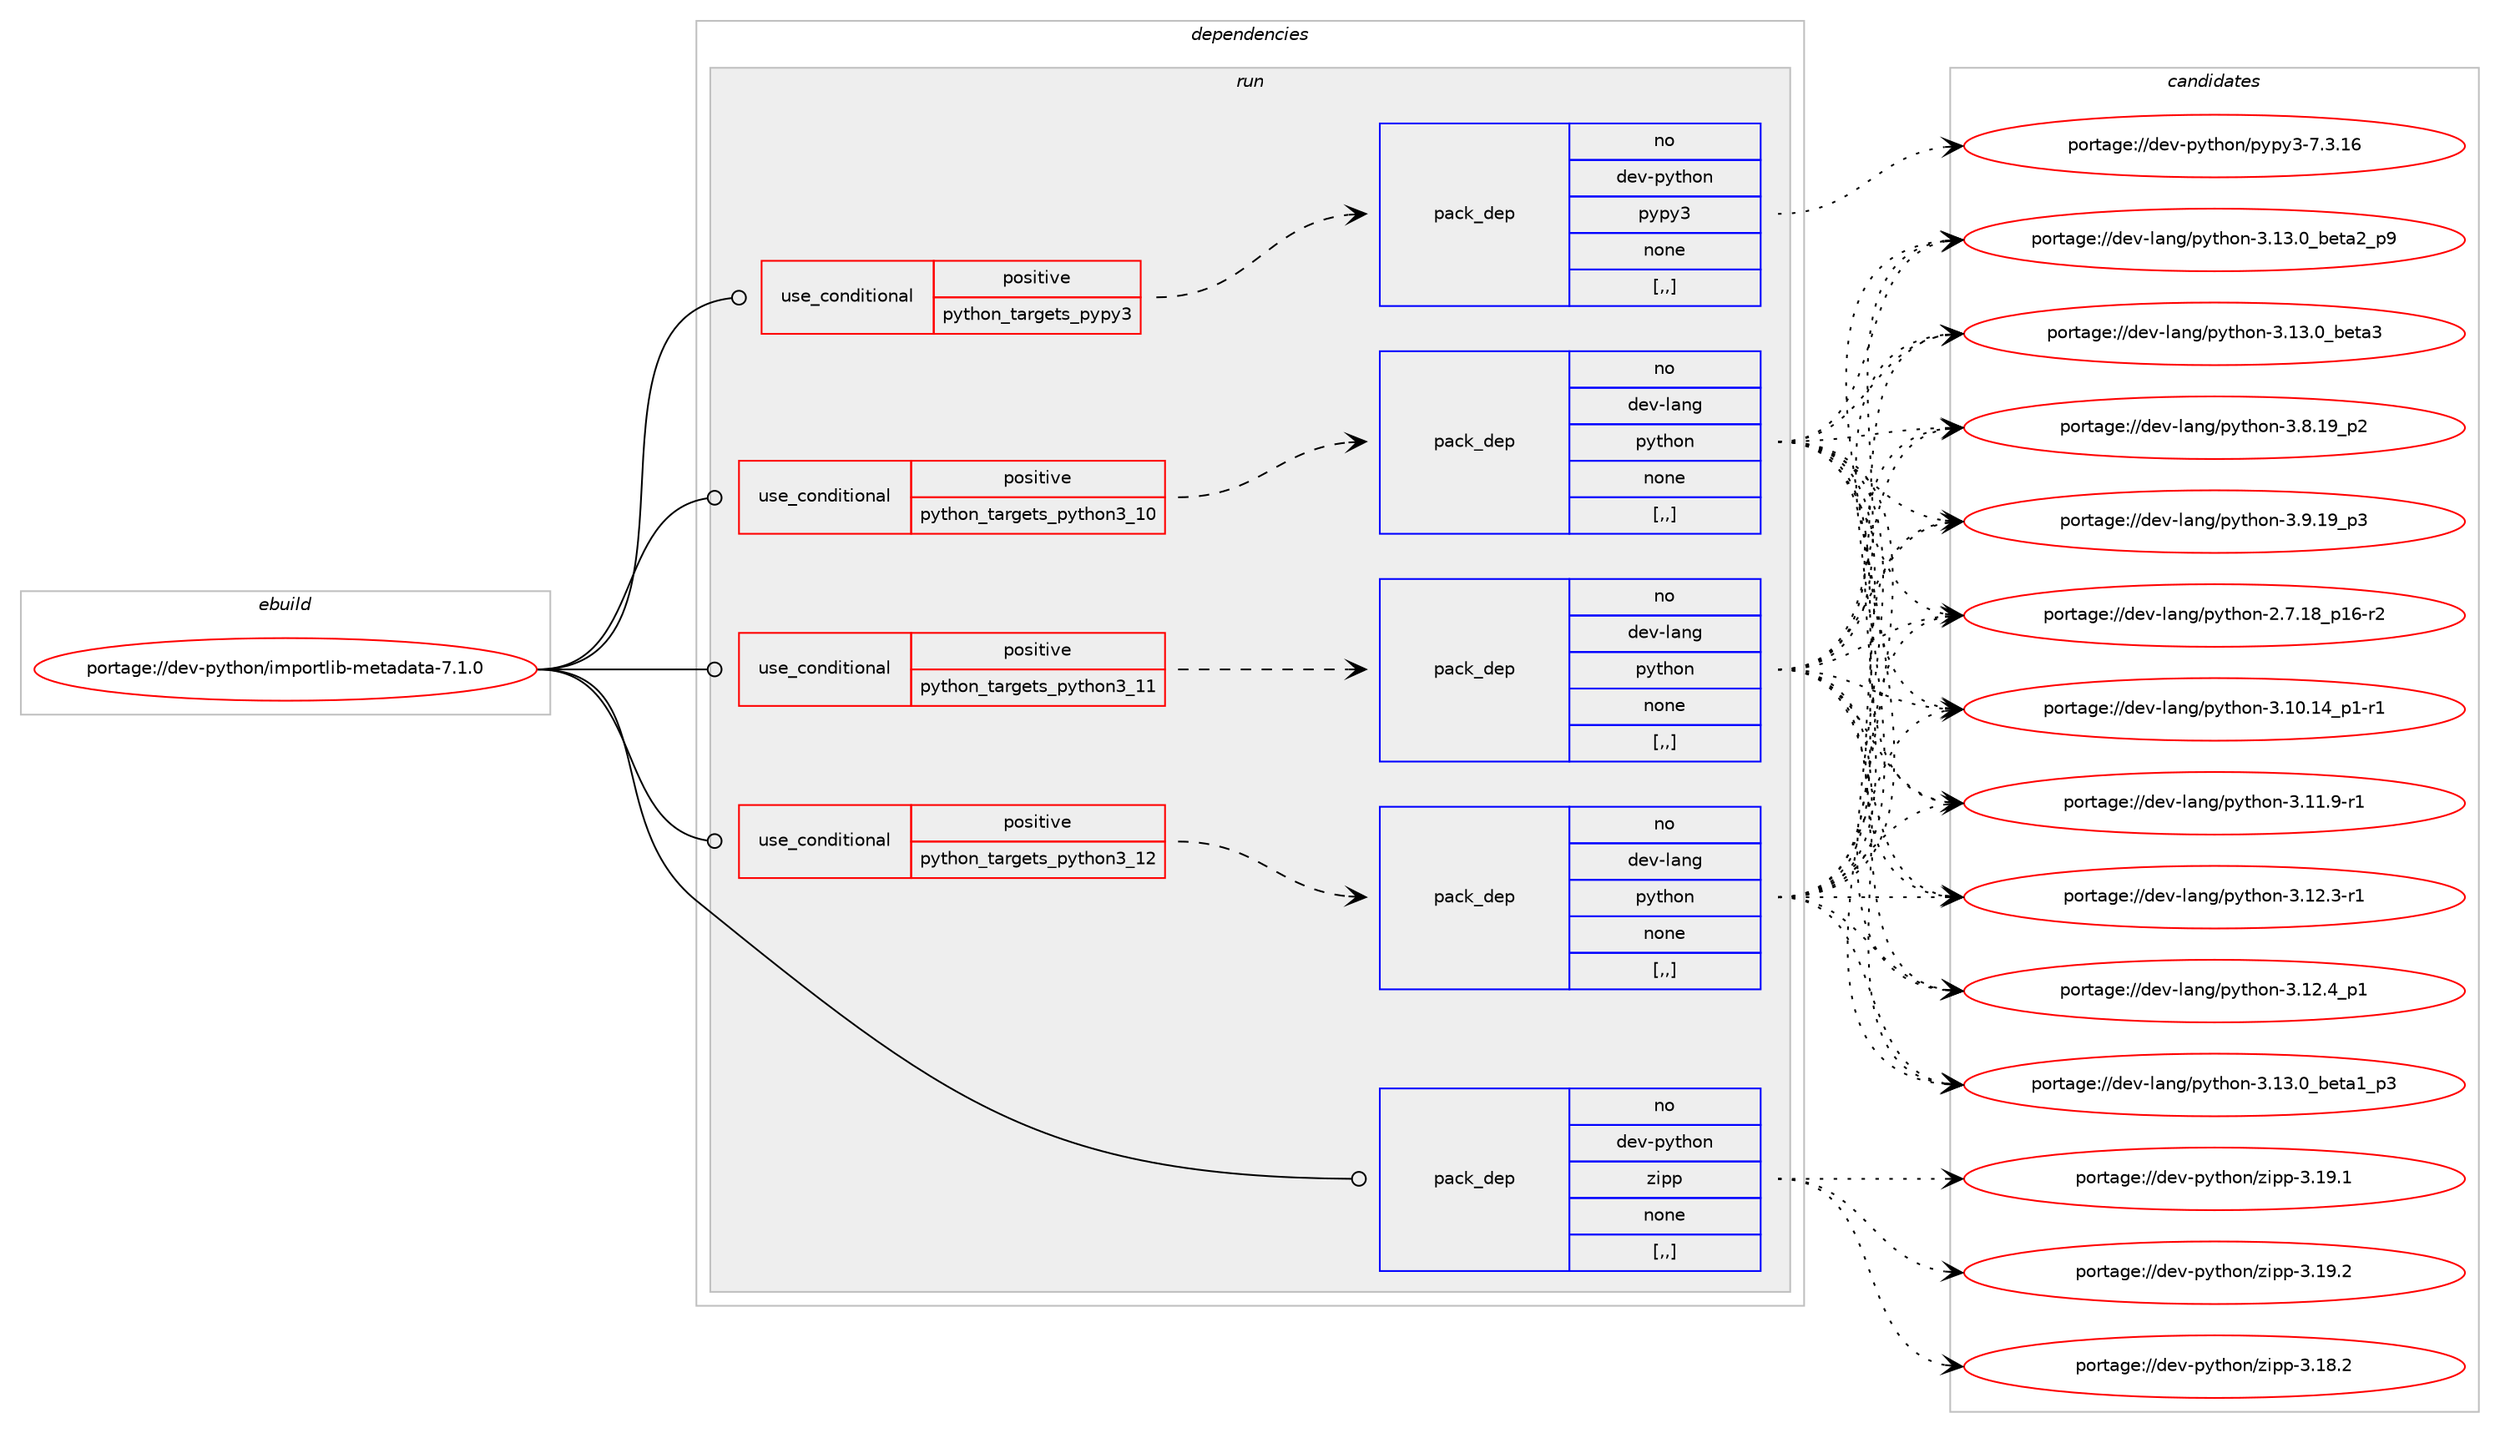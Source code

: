 digraph prolog {

# *************
# Graph options
# *************

newrank=true;
concentrate=true;
compound=true;
graph [rankdir=LR,fontname=Helvetica,fontsize=10,ranksep=1.5];#, ranksep=2.5, nodesep=0.2];
edge  [arrowhead=vee];
node  [fontname=Helvetica,fontsize=10];

# **********
# The ebuild
# **********

subgraph cluster_leftcol {
color=gray;
rank=same;
label=<<i>ebuild</i>>;
id [label="portage://dev-python/importlib-metadata-7.1.0", color=red, width=4, href="../dev-python/importlib-metadata-7.1.0.svg"];
}

# ****************
# The dependencies
# ****************

subgraph cluster_midcol {
color=gray;
label=<<i>dependencies</i>>;
subgraph cluster_compile {
fillcolor="#eeeeee";
style=filled;
label=<<i>compile</i>>;
}
subgraph cluster_compileandrun {
fillcolor="#eeeeee";
style=filled;
label=<<i>compile and run</i>>;
}
subgraph cluster_run {
fillcolor="#eeeeee";
style=filled;
label=<<i>run</i>>;
subgraph cond32648 {
dependency144844 [label=<<TABLE BORDER="0" CELLBORDER="1" CELLSPACING="0" CELLPADDING="4"><TR><TD ROWSPAN="3" CELLPADDING="10">use_conditional</TD></TR><TR><TD>positive</TD></TR><TR><TD>python_targets_pypy3</TD></TR></TABLE>>, shape=none, color=red];
subgraph pack110981 {
dependency144845 [label=<<TABLE BORDER="0" CELLBORDER="1" CELLSPACING="0" CELLPADDING="4" WIDTH="220"><TR><TD ROWSPAN="6" CELLPADDING="30">pack_dep</TD></TR><TR><TD WIDTH="110">no</TD></TR><TR><TD>dev-python</TD></TR><TR><TD>pypy3</TD></TR><TR><TD>none</TD></TR><TR><TD>[,,]</TD></TR></TABLE>>, shape=none, color=blue];
}
dependency144844:e -> dependency144845:w [weight=20,style="dashed",arrowhead="vee"];
}
id:e -> dependency144844:w [weight=20,style="solid",arrowhead="odot"];
subgraph cond32649 {
dependency144846 [label=<<TABLE BORDER="0" CELLBORDER="1" CELLSPACING="0" CELLPADDING="4"><TR><TD ROWSPAN="3" CELLPADDING="10">use_conditional</TD></TR><TR><TD>positive</TD></TR><TR><TD>python_targets_python3_10</TD></TR></TABLE>>, shape=none, color=red];
subgraph pack110982 {
dependency144847 [label=<<TABLE BORDER="0" CELLBORDER="1" CELLSPACING="0" CELLPADDING="4" WIDTH="220"><TR><TD ROWSPAN="6" CELLPADDING="30">pack_dep</TD></TR><TR><TD WIDTH="110">no</TD></TR><TR><TD>dev-lang</TD></TR><TR><TD>python</TD></TR><TR><TD>none</TD></TR><TR><TD>[,,]</TD></TR></TABLE>>, shape=none, color=blue];
}
dependency144846:e -> dependency144847:w [weight=20,style="dashed",arrowhead="vee"];
}
id:e -> dependency144846:w [weight=20,style="solid",arrowhead="odot"];
subgraph cond32650 {
dependency144848 [label=<<TABLE BORDER="0" CELLBORDER="1" CELLSPACING="0" CELLPADDING="4"><TR><TD ROWSPAN="3" CELLPADDING="10">use_conditional</TD></TR><TR><TD>positive</TD></TR><TR><TD>python_targets_python3_11</TD></TR></TABLE>>, shape=none, color=red];
subgraph pack110983 {
dependency144849 [label=<<TABLE BORDER="0" CELLBORDER="1" CELLSPACING="0" CELLPADDING="4" WIDTH="220"><TR><TD ROWSPAN="6" CELLPADDING="30">pack_dep</TD></TR><TR><TD WIDTH="110">no</TD></TR><TR><TD>dev-lang</TD></TR><TR><TD>python</TD></TR><TR><TD>none</TD></TR><TR><TD>[,,]</TD></TR></TABLE>>, shape=none, color=blue];
}
dependency144848:e -> dependency144849:w [weight=20,style="dashed",arrowhead="vee"];
}
id:e -> dependency144848:w [weight=20,style="solid",arrowhead="odot"];
subgraph cond32651 {
dependency144850 [label=<<TABLE BORDER="0" CELLBORDER="1" CELLSPACING="0" CELLPADDING="4"><TR><TD ROWSPAN="3" CELLPADDING="10">use_conditional</TD></TR><TR><TD>positive</TD></TR><TR><TD>python_targets_python3_12</TD></TR></TABLE>>, shape=none, color=red];
subgraph pack110984 {
dependency144851 [label=<<TABLE BORDER="0" CELLBORDER="1" CELLSPACING="0" CELLPADDING="4" WIDTH="220"><TR><TD ROWSPAN="6" CELLPADDING="30">pack_dep</TD></TR><TR><TD WIDTH="110">no</TD></TR><TR><TD>dev-lang</TD></TR><TR><TD>python</TD></TR><TR><TD>none</TD></TR><TR><TD>[,,]</TD></TR></TABLE>>, shape=none, color=blue];
}
dependency144850:e -> dependency144851:w [weight=20,style="dashed",arrowhead="vee"];
}
id:e -> dependency144850:w [weight=20,style="solid",arrowhead="odot"];
subgraph pack110985 {
dependency144852 [label=<<TABLE BORDER="0" CELLBORDER="1" CELLSPACING="0" CELLPADDING="4" WIDTH="220"><TR><TD ROWSPAN="6" CELLPADDING="30">pack_dep</TD></TR><TR><TD WIDTH="110">no</TD></TR><TR><TD>dev-python</TD></TR><TR><TD>zipp</TD></TR><TR><TD>none</TD></TR><TR><TD>[,,]</TD></TR></TABLE>>, shape=none, color=blue];
}
id:e -> dependency144852:w [weight=20,style="solid",arrowhead="odot"];
}
}

# **************
# The candidates
# **************

subgraph cluster_choices {
rank=same;
color=gray;
label=<<i>candidates</i>>;

subgraph choice110981 {
color=black;
nodesep=1;
choice10010111845112121116104111110471121211121215145554651464954 [label="portage://dev-python/pypy3-7.3.16", color=red, width=4,href="../dev-python/pypy3-7.3.16.svg"];
dependency144845:e -> choice10010111845112121116104111110471121211121215145554651464954:w [style=dotted,weight="100"];
}
subgraph choice110982 {
color=black;
nodesep=1;
choice100101118451089711010347112121116104111110455046554649569511249544511450 [label="portage://dev-lang/python-2.7.18_p16-r2", color=red, width=4,href="../dev-lang/python-2.7.18_p16-r2.svg"];
choice100101118451089711010347112121116104111110455146494846495295112494511449 [label="portage://dev-lang/python-3.10.14_p1-r1", color=red, width=4,href="../dev-lang/python-3.10.14_p1-r1.svg"];
choice100101118451089711010347112121116104111110455146494946574511449 [label="portage://dev-lang/python-3.11.9-r1", color=red, width=4,href="../dev-lang/python-3.11.9-r1.svg"];
choice100101118451089711010347112121116104111110455146495046514511449 [label="portage://dev-lang/python-3.12.3-r1", color=red, width=4,href="../dev-lang/python-3.12.3-r1.svg"];
choice100101118451089711010347112121116104111110455146495046529511249 [label="portage://dev-lang/python-3.12.4_p1", color=red, width=4,href="../dev-lang/python-3.12.4_p1.svg"];
choice10010111845108971101034711212111610411111045514649514648959810111697499511251 [label="portage://dev-lang/python-3.13.0_beta1_p3", color=red, width=4,href="../dev-lang/python-3.13.0_beta1_p3.svg"];
choice10010111845108971101034711212111610411111045514649514648959810111697509511257 [label="portage://dev-lang/python-3.13.0_beta2_p9", color=red, width=4,href="../dev-lang/python-3.13.0_beta2_p9.svg"];
choice1001011184510897110103471121211161041111104551464951464895981011169751 [label="portage://dev-lang/python-3.13.0_beta3", color=red, width=4,href="../dev-lang/python-3.13.0_beta3.svg"];
choice100101118451089711010347112121116104111110455146564649579511250 [label="portage://dev-lang/python-3.8.19_p2", color=red, width=4,href="../dev-lang/python-3.8.19_p2.svg"];
choice100101118451089711010347112121116104111110455146574649579511251 [label="portage://dev-lang/python-3.9.19_p3", color=red, width=4,href="../dev-lang/python-3.9.19_p3.svg"];
dependency144847:e -> choice100101118451089711010347112121116104111110455046554649569511249544511450:w [style=dotted,weight="100"];
dependency144847:e -> choice100101118451089711010347112121116104111110455146494846495295112494511449:w [style=dotted,weight="100"];
dependency144847:e -> choice100101118451089711010347112121116104111110455146494946574511449:w [style=dotted,weight="100"];
dependency144847:e -> choice100101118451089711010347112121116104111110455146495046514511449:w [style=dotted,weight="100"];
dependency144847:e -> choice100101118451089711010347112121116104111110455146495046529511249:w [style=dotted,weight="100"];
dependency144847:e -> choice10010111845108971101034711212111610411111045514649514648959810111697499511251:w [style=dotted,weight="100"];
dependency144847:e -> choice10010111845108971101034711212111610411111045514649514648959810111697509511257:w [style=dotted,weight="100"];
dependency144847:e -> choice1001011184510897110103471121211161041111104551464951464895981011169751:w [style=dotted,weight="100"];
dependency144847:e -> choice100101118451089711010347112121116104111110455146564649579511250:w [style=dotted,weight="100"];
dependency144847:e -> choice100101118451089711010347112121116104111110455146574649579511251:w [style=dotted,weight="100"];
}
subgraph choice110983 {
color=black;
nodesep=1;
choice100101118451089711010347112121116104111110455046554649569511249544511450 [label="portage://dev-lang/python-2.7.18_p16-r2", color=red, width=4,href="../dev-lang/python-2.7.18_p16-r2.svg"];
choice100101118451089711010347112121116104111110455146494846495295112494511449 [label="portage://dev-lang/python-3.10.14_p1-r1", color=red, width=4,href="../dev-lang/python-3.10.14_p1-r1.svg"];
choice100101118451089711010347112121116104111110455146494946574511449 [label="portage://dev-lang/python-3.11.9-r1", color=red, width=4,href="../dev-lang/python-3.11.9-r1.svg"];
choice100101118451089711010347112121116104111110455146495046514511449 [label="portage://dev-lang/python-3.12.3-r1", color=red, width=4,href="../dev-lang/python-3.12.3-r1.svg"];
choice100101118451089711010347112121116104111110455146495046529511249 [label="portage://dev-lang/python-3.12.4_p1", color=red, width=4,href="../dev-lang/python-3.12.4_p1.svg"];
choice10010111845108971101034711212111610411111045514649514648959810111697499511251 [label="portage://dev-lang/python-3.13.0_beta1_p3", color=red, width=4,href="../dev-lang/python-3.13.0_beta1_p3.svg"];
choice10010111845108971101034711212111610411111045514649514648959810111697509511257 [label="portage://dev-lang/python-3.13.0_beta2_p9", color=red, width=4,href="../dev-lang/python-3.13.0_beta2_p9.svg"];
choice1001011184510897110103471121211161041111104551464951464895981011169751 [label="portage://dev-lang/python-3.13.0_beta3", color=red, width=4,href="../dev-lang/python-3.13.0_beta3.svg"];
choice100101118451089711010347112121116104111110455146564649579511250 [label="portage://dev-lang/python-3.8.19_p2", color=red, width=4,href="../dev-lang/python-3.8.19_p2.svg"];
choice100101118451089711010347112121116104111110455146574649579511251 [label="portage://dev-lang/python-3.9.19_p3", color=red, width=4,href="../dev-lang/python-3.9.19_p3.svg"];
dependency144849:e -> choice100101118451089711010347112121116104111110455046554649569511249544511450:w [style=dotted,weight="100"];
dependency144849:e -> choice100101118451089711010347112121116104111110455146494846495295112494511449:w [style=dotted,weight="100"];
dependency144849:e -> choice100101118451089711010347112121116104111110455146494946574511449:w [style=dotted,weight="100"];
dependency144849:e -> choice100101118451089711010347112121116104111110455146495046514511449:w [style=dotted,weight="100"];
dependency144849:e -> choice100101118451089711010347112121116104111110455146495046529511249:w [style=dotted,weight="100"];
dependency144849:e -> choice10010111845108971101034711212111610411111045514649514648959810111697499511251:w [style=dotted,weight="100"];
dependency144849:e -> choice10010111845108971101034711212111610411111045514649514648959810111697509511257:w [style=dotted,weight="100"];
dependency144849:e -> choice1001011184510897110103471121211161041111104551464951464895981011169751:w [style=dotted,weight="100"];
dependency144849:e -> choice100101118451089711010347112121116104111110455146564649579511250:w [style=dotted,weight="100"];
dependency144849:e -> choice100101118451089711010347112121116104111110455146574649579511251:w [style=dotted,weight="100"];
}
subgraph choice110984 {
color=black;
nodesep=1;
choice100101118451089711010347112121116104111110455046554649569511249544511450 [label="portage://dev-lang/python-2.7.18_p16-r2", color=red, width=4,href="../dev-lang/python-2.7.18_p16-r2.svg"];
choice100101118451089711010347112121116104111110455146494846495295112494511449 [label="portage://dev-lang/python-3.10.14_p1-r1", color=red, width=4,href="../dev-lang/python-3.10.14_p1-r1.svg"];
choice100101118451089711010347112121116104111110455146494946574511449 [label="portage://dev-lang/python-3.11.9-r1", color=red, width=4,href="../dev-lang/python-3.11.9-r1.svg"];
choice100101118451089711010347112121116104111110455146495046514511449 [label="portage://dev-lang/python-3.12.3-r1", color=red, width=4,href="../dev-lang/python-3.12.3-r1.svg"];
choice100101118451089711010347112121116104111110455146495046529511249 [label="portage://dev-lang/python-3.12.4_p1", color=red, width=4,href="../dev-lang/python-3.12.4_p1.svg"];
choice10010111845108971101034711212111610411111045514649514648959810111697499511251 [label="portage://dev-lang/python-3.13.0_beta1_p3", color=red, width=4,href="../dev-lang/python-3.13.0_beta1_p3.svg"];
choice10010111845108971101034711212111610411111045514649514648959810111697509511257 [label="portage://dev-lang/python-3.13.0_beta2_p9", color=red, width=4,href="../dev-lang/python-3.13.0_beta2_p9.svg"];
choice1001011184510897110103471121211161041111104551464951464895981011169751 [label="portage://dev-lang/python-3.13.0_beta3", color=red, width=4,href="../dev-lang/python-3.13.0_beta3.svg"];
choice100101118451089711010347112121116104111110455146564649579511250 [label="portage://dev-lang/python-3.8.19_p2", color=red, width=4,href="../dev-lang/python-3.8.19_p2.svg"];
choice100101118451089711010347112121116104111110455146574649579511251 [label="portage://dev-lang/python-3.9.19_p3", color=red, width=4,href="../dev-lang/python-3.9.19_p3.svg"];
dependency144851:e -> choice100101118451089711010347112121116104111110455046554649569511249544511450:w [style=dotted,weight="100"];
dependency144851:e -> choice100101118451089711010347112121116104111110455146494846495295112494511449:w [style=dotted,weight="100"];
dependency144851:e -> choice100101118451089711010347112121116104111110455146494946574511449:w [style=dotted,weight="100"];
dependency144851:e -> choice100101118451089711010347112121116104111110455146495046514511449:w [style=dotted,weight="100"];
dependency144851:e -> choice100101118451089711010347112121116104111110455146495046529511249:w [style=dotted,weight="100"];
dependency144851:e -> choice10010111845108971101034711212111610411111045514649514648959810111697499511251:w [style=dotted,weight="100"];
dependency144851:e -> choice10010111845108971101034711212111610411111045514649514648959810111697509511257:w [style=dotted,weight="100"];
dependency144851:e -> choice1001011184510897110103471121211161041111104551464951464895981011169751:w [style=dotted,weight="100"];
dependency144851:e -> choice100101118451089711010347112121116104111110455146564649579511250:w [style=dotted,weight="100"];
dependency144851:e -> choice100101118451089711010347112121116104111110455146574649579511251:w [style=dotted,weight="100"];
}
subgraph choice110985 {
color=black;
nodesep=1;
choice100101118451121211161041111104712210511211245514649564650 [label="portage://dev-python/zipp-3.18.2", color=red, width=4,href="../dev-python/zipp-3.18.2.svg"];
choice100101118451121211161041111104712210511211245514649574649 [label="portage://dev-python/zipp-3.19.1", color=red, width=4,href="../dev-python/zipp-3.19.1.svg"];
choice100101118451121211161041111104712210511211245514649574650 [label="portage://dev-python/zipp-3.19.2", color=red, width=4,href="../dev-python/zipp-3.19.2.svg"];
dependency144852:e -> choice100101118451121211161041111104712210511211245514649564650:w [style=dotted,weight="100"];
dependency144852:e -> choice100101118451121211161041111104712210511211245514649574649:w [style=dotted,weight="100"];
dependency144852:e -> choice100101118451121211161041111104712210511211245514649574650:w [style=dotted,weight="100"];
}
}

}
